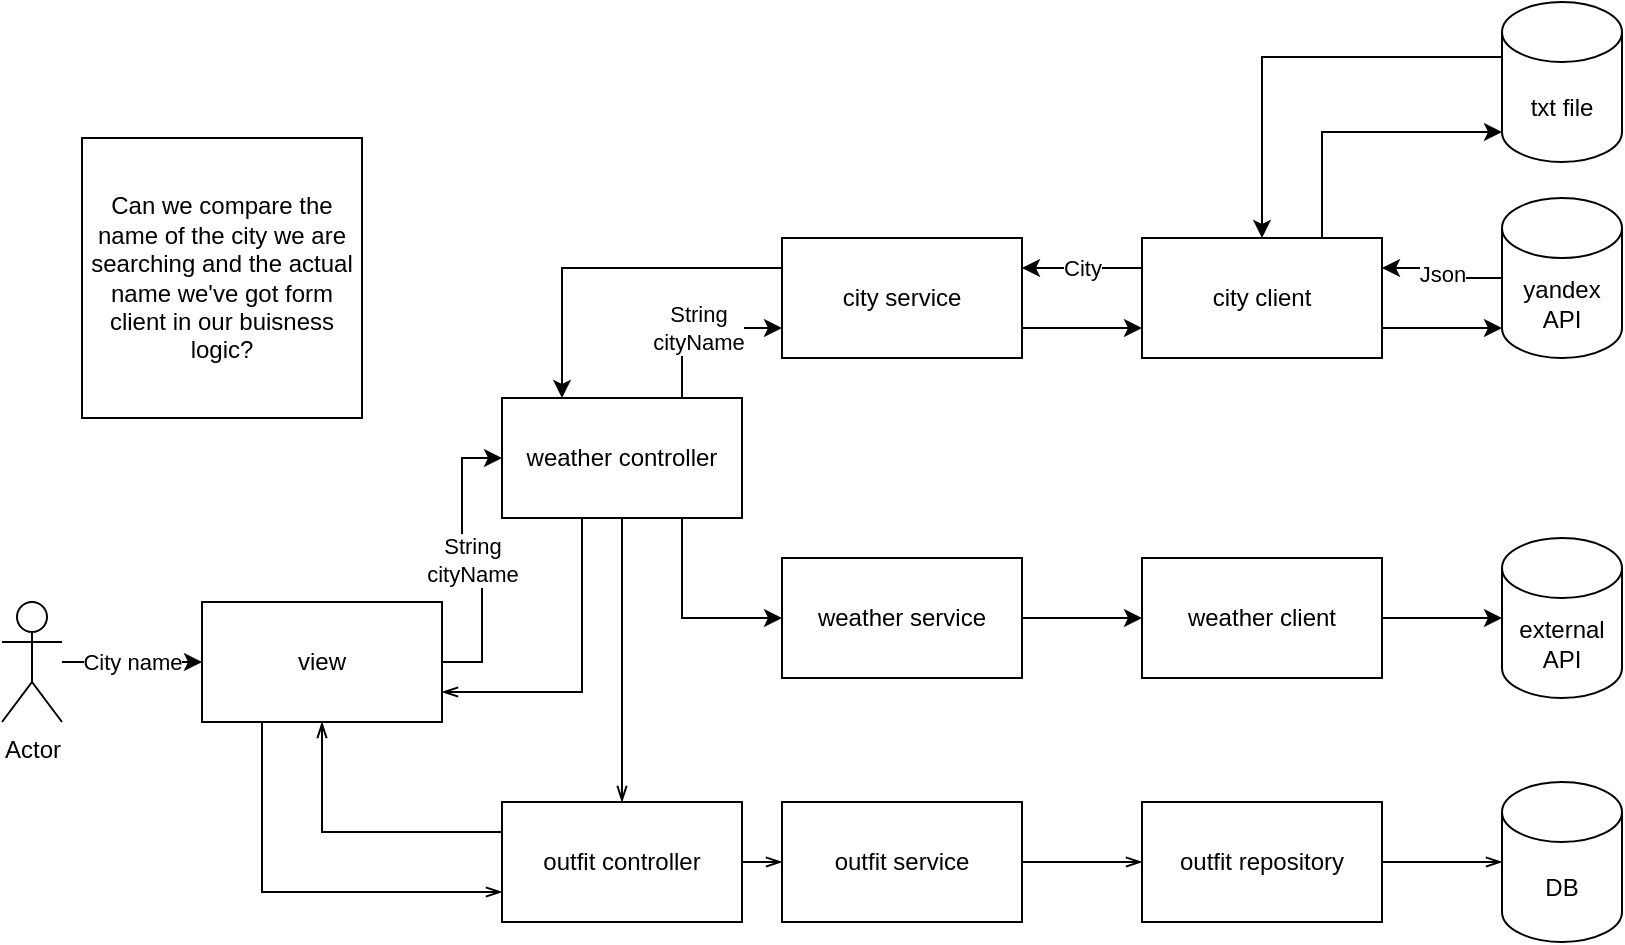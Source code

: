 <mxfile version="13.10.9" type="github">
  <diagram id="1VBkGIsWjdfDKAxt30Ab" name="Page-1">
    <mxGraphModel dx="1221" dy="645" grid="1" gridSize="10" guides="1" tooltips="1" connect="1" arrows="1" fold="1" page="1" pageScale="1" pageWidth="850" pageHeight="1100" math="0" shadow="0">
      <root>
        <mxCell id="0" />
        <mxCell id="1" parent="0" />
        <mxCell id="_kQpHTSrU0ZWc6XCJ_GE-1" value="Actor" style="shape=umlActor;verticalLabelPosition=bottom;verticalAlign=top;html=1;outlineConnect=0;" vertex="1" parent="1">
          <mxGeometry x="10" y="840" width="30" height="60" as="geometry" />
        </mxCell>
        <mxCell id="_kQpHTSrU0ZWc6XCJ_GE-2" value="String&lt;br&gt;cityName" style="edgeStyle=orthogonalEdgeStyle;rounded=0;orthogonalLoop=1;jettySize=auto;html=1;entryX=0;entryY=0.5;entryDx=0;entryDy=0;" edge="1" parent="1" source="_kQpHTSrU0ZWc6XCJ_GE-4" target="_kQpHTSrU0ZWc6XCJ_GE-9">
          <mxGeometry relative="1" as="geometry" />
        </mxCell>
        <mxCell id="_kQpHTSrU0ZWc6XCJ_GE-3" style="edgeStyle=orthogonalEdgeStyle;rounded=0;sketch=0;orthogonalLoop=1;jettySize=auto;html=1;exitX=0.25;exitY=1;exitDx=0;exitDy=0;entryX=0;entryY=0.75;entryDx=0;entryDy=0;startArrow=none;startFill=0;endArrow=openThin;endFill=0;" edge="1" parent="1" source="_kQpHTSrU0ZWc6XCJ_GE-4" target="_kQpHTSrU0ZWc6XCJ_GE-31">
          <mxGeometry relative="1" as="geometry" />
        </mxCell>
        <mxCell id="_kQpHTSrU0ZWc6XCJ_GE-4" value="view" style="rounded=0;whiteSpace=wrap;html=1;" vertex="1" parent="1">
          <mxGeometry x="110" y="840" width="120" height="60" as="geometry" />
        </mxCell>
        <mxCell id="_kQpHTSrU0ZWc6XCJ_GE-5" value="String &lt;br&gt;cityName" style="edgeStyle=orthogonalEdgeStyle;rounded=0;orthogonalLoop=1;jettySize=auto;html=1;exitX=0.75;exitY=0;exitDx=0;exitDy=0;entryX=0;entryY=0.75;entryDx=0;entryDy=0;" edge="1" parent="1" source="_kQpHTSrU0ZWc6XCJ_GE-9" target="_kQpHTSrU0ZWc6XCJ_GE-14">
          <mxGeometry relative="1" as="geometry" />
        </mxCell>
        <mxCell id="_kQpHTSrU0ZWc6XCJ_GE-6" style="edgeStyle=orthogonalEdgeStyle;rounded=0;orthogonalLoop=1;jettySize=auto;html=1;exitX=0.75;exitY=1;exitDx=0;exitDy=0;entryX=0;entryY=0.5;entryDx=0;entryDy=0;" edge="1" parent="1" source="_kQpHTSrU0ZWc6XCJ_GE-9" target="_kQpHTSrU0ZWc6XCJ_GE-16">
          <mxGeometry relative="1" as="geometry" />
        </mxCell>
        <mxCell id="_kQpHTSrU0ZWc6XCJ_GE-7" style="edgeStyle=orthogonalEdgeStyle;rounded=0;sketch=0;orthogonalLoop=1;jettySize=auto;html=1;exitX=0.5;exitY=1;exitDx=0;exitDy=0;startArrow=none;startFill=0;endArrow=openThin;endFill=0;" edge="1" parent="1" source="_kQpHTSrU0ZWc6XCJ_GE-9" target="_kQpHTSrU0ZWc6XCJ_GE-31">
          <mxGeometry relative="1" as="geometry" />
        </mxCell>
        <mxCell id="_kQpHTSrU0ZWc6XCJ_GE-8" style="edgeStyle=orthogonalEdgeStyle;rounded=0;sketch=0;orthogonalLoop=1;jettySize=auto;html=1;exitX=0;exitY=0.75;exitDx=0;exitDy=0;entryX=1;entryY=0.75;entryDx=0;entryDy=0;startArrow=none;startFill=0;endArrow=openThin;endFill=0;" edge="1" parent="1" source="_kQpHTSrU0ZWc6XCJ_GE-9" target="_kQpHTSrU0ZWc6XCJ_GE-4">
          <mxGeometry relative="1" as="geometry">
            <Array as="points">
              <mxPoint x="300" y="783" />
              <mxPoint x="300" y="885" />
            </Array>
          </mxGeometry>
        </mxCell>
        <mxCell id="_kQpHTSrU0ZWc6XCJ_GE-9" value="weather controller" style="rounded=0;whiteSpace=wrap;html=1;" vertex="1" parent="1">
          <mxGeometry x="260" y="738" width="120" height="60" as="geometry" />
        </mxCell>
        <mxCell id="_kQpHTSrU0ZWc6XCJ_GE-10" value="" style="endArrow=classic;html=1;entryX=0;entryY=0.5;entryDx=0;entryDy=0;" edge="1" parent="1" source="_kQpHTSrU0ZWc6XCJ_GE-1" target="_kQpHTSrU0ZWc6XCJ_GE-4">
          <mxGeometry relative="1" as="geometry">
            <mxPoint x="50" y="970" as="sourcePoint" />
            <mxPoint x="150" y="970" as="targetPoint" />
            <Array as="points">
              <mxPoint x="70" y="870" />
            </Array>
          </mxGeometry>
        </mxCell>
        <mxCell id="_kQpHTSrU0ZWc6XCJ_GE-11" value="City name" style="edgeLabel;resizable=0;html=1;align=center;verticalAlign=middle;" connectable="0" vertex="1" parent="_kQpHTSrU0ZWc6XCJ_GE-10">
          <mxGeometry relative="1" as="geometry" />
        </mxCell>
        <mxCell id="_kQpHTSrU0ZWc6XCJ_GE-12" style="edgeStyle=orthogonalEdgeStyle;rounded=0;sketch=0;orthogonalLoop=1;jettySize=auto;html=1;exitX=1;exitY=0.75;exitDx=0;exitDy=0;entryX=0;entryY=0.75;entryDx=0;entryDy=0;startArrow=none;startFill=0;" edge="1" parent="1" source="_kQpHTSrU0ZWc6XCJ_GE-14" target="_kQpHTSrU0ZWc6XCJ_GE-20">
          <mxGeometry relative="1" as="geometry" />
        </mxCell>
        <mxCell id="_kQpHTSrU0ZWc6XCJ_GE-13" style="edgeStyle=orthogonalEdgeStyle;rounded=0;sketch=0;orthogonalLoop=1;jettySize=auto;html=1;exitX=0;exitY=0.25;exitDx=0;exitDy=0;entryX=0.25;entryY=0;entryDx=0;entryDy=0;startArrow=none;startFill=0;" edge="1" parent="1" source="_kQpHTSrU0ZWc6XCJ_GE-14" target="_kQpHTSrU0ZWc6XCJ_GE-9">
          <mxGeometry relative="1" as="geometry" />
        </mxCell>
        <mxCell id="_kQpHTSrU0ZWc6XCJ_GE-14" value="city service" style="rounded=0;whiteSpace=wrap;html=1;" vertex="1" parent="1">
          <mxGeometry x="400" y="658" width="120" height="60" as="geometry" />
        </mxCell>
        <mxCell id="_kQpHTSrU0ZWc6XCJ_GE-15" style="edgeStyle=orthogonalEdgeStyle;rounded=0;orthogonalLoop=1;jettySize=auto;html=1;exitX=1;exitY=0.5;exitDx=0;exitDy=0;entryX=0;entryY=0.5;entryDx=0;entryDy=0;sketch=0;" edge="1" parent="1" source="_kQpHTSrU0ZWc6XCJ_GE-16" target="_kQpHTSrU0ZWc6XCJ_GE-22">
          <mxGeometry relative="1" as="geometry" />
        </mxCell>
        <mxCell id="_kQpHTSrU0ZWc6XCJ_GE-16" value="weather service" style="rounded=0;whiteSpace=wrap;html=1;" vertex="1" parent="1">
          <mxGeometry x="400" y="818" width="120" height="60" as="geometry" />
        </mxCell>
        <mxCell id="_kQpHTSrU0ZWc6XCJ_GE-17" style="edgeStyle=orthogonalEdgeStyle;rounded=0;sketch=0;orthogonalLoop=1;jettySize=auto;html=1;exitX=1;exitY=0.75;exitDx=0;exitDy=0;entryX=0;entryY=1;entryDx=0;entryDy=-15;entryPerimeter=0;startArrow=none;startFill=0;" edge="1" parent="1" source="_kQpHTSrU0ZWc6XCJ_GE-20" target="_kQpHTSrU0ZWc6XCJ_GE-24">
          <mxGeometry relative="1" as="geometry" />
        </mxCell>
        <mxCell id="_kQpHTSrU0ZWc6XCJ_GE-18" style="edgeStyle=orthogonalEdgeStyle;rounded=0;sketch=0;orthogonalLoop=1;jettySize=auto;html=1;exitX=0.75;exitY=0;exitDx=0;exitDy=0;entryX=0;entryY=1;entryDx=0;entryDy=-15;entryPerimeter=0;startArrow=none;startFill=0;" edge="1" parent="1" source="_kQpHTSrU0ZWc6XCJ_GE-20" target="_kQpHTSrU0ZWc6XCJ_GE-27">
          <mxGeometry relative="1" as="geometry" />
        </mxCell>
        <mxCell id="_kQpHTSrU0ZWc6XCJ_GE-19" value="City" style="edgeStyle=orthogonalEdgeStyle;rounded=0;sketch=0;orthogonalLoop=1;jettySize=auto;html=1;exitX=0;exitY=0.25;exitDx=0;exitDy=0;entryX=1;entryY=0.25;entryDx=0;entryDy=0;startArrow=none;startFill=0;" edge="1" parent="1" source="_kQpHTSrU0ZWc6XCJ_GE-20" target="_kQpHTSrU0ZWc6XCJ_GE-14">
          <mxGeometry relative="1" as="geometry" />
        </mxCell>
        <mxCell id="_kQpHTSrU0ZWc6XCJ_GE-20" value="city client" style="rounded=0;whiteSpace=wrap;html=1;" vertex="1" parent="1">
          <mxGeometry x="580" y="658" width="120" height="60" as="geometry" />
        </mxCell>
        <mxCell id="_kQpHTSrU0ZWc6XCJ_GE-21" style="edgeStyle=orthogonalEdgeStyle;rounded=0;sketch=0;orthogonalLoop=1;jettySize=auto;html=1;exitX=1;exitY=0.5;exitDx=0;exitDy=0;entryX=0;entryY=0.5;entryDx=0;entryDy=0;entryPerimeter=0;startArrow=none;startFill=0;" edge="1" parent="1" source="_kQpHTSrU0ZWc6XCJ_GE-22" target="_kQpHTSrU0ZWc6XCJ_GE-25">
          <mxGeometry relative="1" as="geometry" />
        </mxCell>
        <mxCell id="_kQpHTSrU0ZWc6XCJ_GE-22" value="weather client" style="rounded=0;whiteSpace=wrap;html=1;" vertex="1" parent="1">
          <mxGeometry x="580" y="818" width="120" height="60" as="geometry" />
        </mxCell>
        <mxCell id="_kQpHTSrU0ZWc6XCJ_GE-23" value="Json" style="edgeStyle=orthogonalEdgeStyle;rounded=0;sketch=0;orthogonalLoop=1;jettySize=auto;html=1;exitX=0;exitY=0.5;exitDx=0;exitDy=0;exitPerimeter=0;entryX=1;entryY=0.25;entryDx=0;entryDy=0;startArrow=none;startFill=0;" edge="1" parent="1" source="_kQpHTSrU0ZWc6XCJ_GE-24" target="_kQpHTSrU0ZWc6XCJ_GE-20">
          <mxGeometry relative="1" as="geometry" />
        </mxCell>
        <mxCell id="_kQpHTSrU0ZWc6XCJ_GE-24" value="yandex&lt;br&gt;API" style="shape=cylinder3;whiteSpace=wrap;html=1;boundedLbl=1;backgroundOutline=1;size=15;" vertex="1" parent="1">
          <mxGeometry x="760" y="638" width="60" height="80" as="geometry" />
        </mxCell>
        <mxCell id="_kQpHTSrU0ZWc6XCJ_GE-25" value="external API" style="shape=cylinder3;whiteSpace=wrap;html=1;boundedLbl=1;backgroundOutline=1;size=15;" vertex="1" parent="1">
          <mxGeometry x="760" y="808" width="60" height="80" as="geometry" />
        </mxCell>
        <mxCell id="_kQpHTSrU0ZWc6XCJ_GE-26" style="edgeStyle=orthogonalEdgeStyle;rounded=0;sketch=0;orthogonalLoop=1;jettySize=auto;html=1;exitX=0;exitY=0;exitDx=0;exitDy=27.5;exitPerimeter=0;startArrow=none;startFill=0;" edge="1" parent="1" source="_kQpHTSrU0ZWc6XCJ_GE-27" target="_kQpHTSrU0ZWc6XCJ_GE-20">
          <mxGeometry relative="1" as="geometry" />
        </mxCell>
        <mxCell id="_kQpHTSrU0ZWc6XCJ_GE-27" value="txt file" style="shape=cylinder3;whiteSpace=wrap;html=1;boundedLbl=1;backgroundOutline=1;size=15;" vertex="1" parent="1">
          <mxGeometry x="760" y="540" width="60" height="80" as="geometry" />
        </mxCell>
        <mxCell id="_kQpHTSrU0ZWc6XCJ_GE-28" value="Can we compare the name of the city we are searching and the actual name we&#39;ve got form client in our buisness logic?" style="rounded=0;whiteSpace=wrap;html=1;" vertex="1" parent="1">
          <mxGeometry x="50" y="608" width="140" height="140" as="geometry" />
        </mxCell>
        <mxCell id="_kQpHTSrU0ZWc6XCJ_GE-29" style="edgeStyle=orthogonalEdgeStyle;rounded=0;sketch=0;orthogonalLoop=1;jettySize=auto;html=1;exitX=1;exitY=0.5;exitDx=0;exitDy=0;entryX=0;entryY=0.5;entryDx=0;entryDy=0;startArrow=none;startFill=0;endArrow=openThin;endFill=0;" edge="1" parent="1" source="_kQpHTSrU0ZWc6XCJ_GE-31" target="_kQpHTSrU0ZWc6XCJ_GE-33">
          <mxGeometry relative="1" as="geometry" />
        </mxCell>
        <mxCell id="_kQpHTSrU0ZWc6XCJ_GE-30" style="edgeStyle=orthogonalEdgeStyle;rounded=0;sketch=0;orthogonalLoop=1;jettySize=auto;html=1;exitX=0;exitY=0.25;exitDx=0;exitDy=0;entryX=0.5;entryY=1;entryDx=0;entryDy=0;startArrow=none;startFill=0;endArrow=openThin;endFill=0;" edge="1" parent="1" source="_kQpHTSrU0ZWc6XCJ_GE-31" target="_kQpHTSrU0ZWc6XCJ_GE-4">
          <mxGeometry relative="1" as="geometry" />
        </mxCell>
        <mxCell id="_kQpHTSrU0ZWc6XCJ_GE-31" value="outfit controller" style="rounded=0;whiteSpace=wrap;html=1;" vertex="1" parent="1">
          <mxGeometry x="260" y="940" width="120" height="60" as="geometry" />
        </mxCell>
        <mxCell id="_kQpHTSrU0ZWc6XCJ_GE-32" style="edgeStyle=orthogonalEdgeStyle;rounded=0;sketch=0;orthogonalLoop=1;jettySize=auto;html=1;exitX=1;exitY=0.5;exitDx=0;exitDy=0;entryX=0;entryY=0.5;entryDx=0;entryDy=0;startArrow=none;startFill=0;endArrow=openThin;endFill=0;" edge="1" parent="1" source="_kQpHTSrU0ZWc6XCJ_GE-33" target="_kQpHTSrU0ZWc6XCJ_GE-35">
          <mxGeometry relative="1" as="geometry" />
        </mxCell>
        <mxCell id="_kQpHTSrU0ZWc6XCJ_GE-33" value="outfit service" style="rounded=0;whiteSpace=wrap;html=1;" vertex="1" parent="1">
          <mxGeometry x="400" y="940" width="120" height="60" as="geometry" />
        </mxCell>
        <mxCell id="_kQpHTSrU0ZWc6XCJ_GE-34" style="edgeStyle=orthogonalEdgeStyle;rounded=0;sketch=0;orthogonalLoop=1;jettySize=auto;html=1;exitX=1;exitY=0.5;exitDx=0;exitDy=0;entryX=0;entryY=0.5;entryDx=0;entryDy=0;entryPerimeter=0;startArrow=none;startFill=0;endArrow=openThin;endFill=0;" edge="1" parent="1" source="_kQpHTSrU0ZWc6XCJ_GE-35" target="_kQpHTSrU0ZWc6XCJ_GE-36">
          <mxGeometry relative="1" as="geometry" />
        </mxCell>
        <mxCell id="_kQpHTSrU0ZWc6XCJ_GE-35" value="outfit repository" style="rounded=0;whiteSpace=wrap;html=1;" vertex="1" parent="1">
          <mxGeometry x="580" y="940" width="120" height="60" as="geometry" />
        </mxCell>
        <mxCell id="_kQpHTSrU0ZWc6XCJ_GE-36" value="DB" style="shape=cylinder3;whiteSpace=wrap;html=1;boundedLbl=1;backgroundOutline=1;size=15;" vertex="1" parent="1">
          <mxGeometry x="760" y="930" width="60" height="80" as="geometry" />
        </mxCell>
      </root>
    </mxGraphModel>
  </diagram>
</mxfile>
